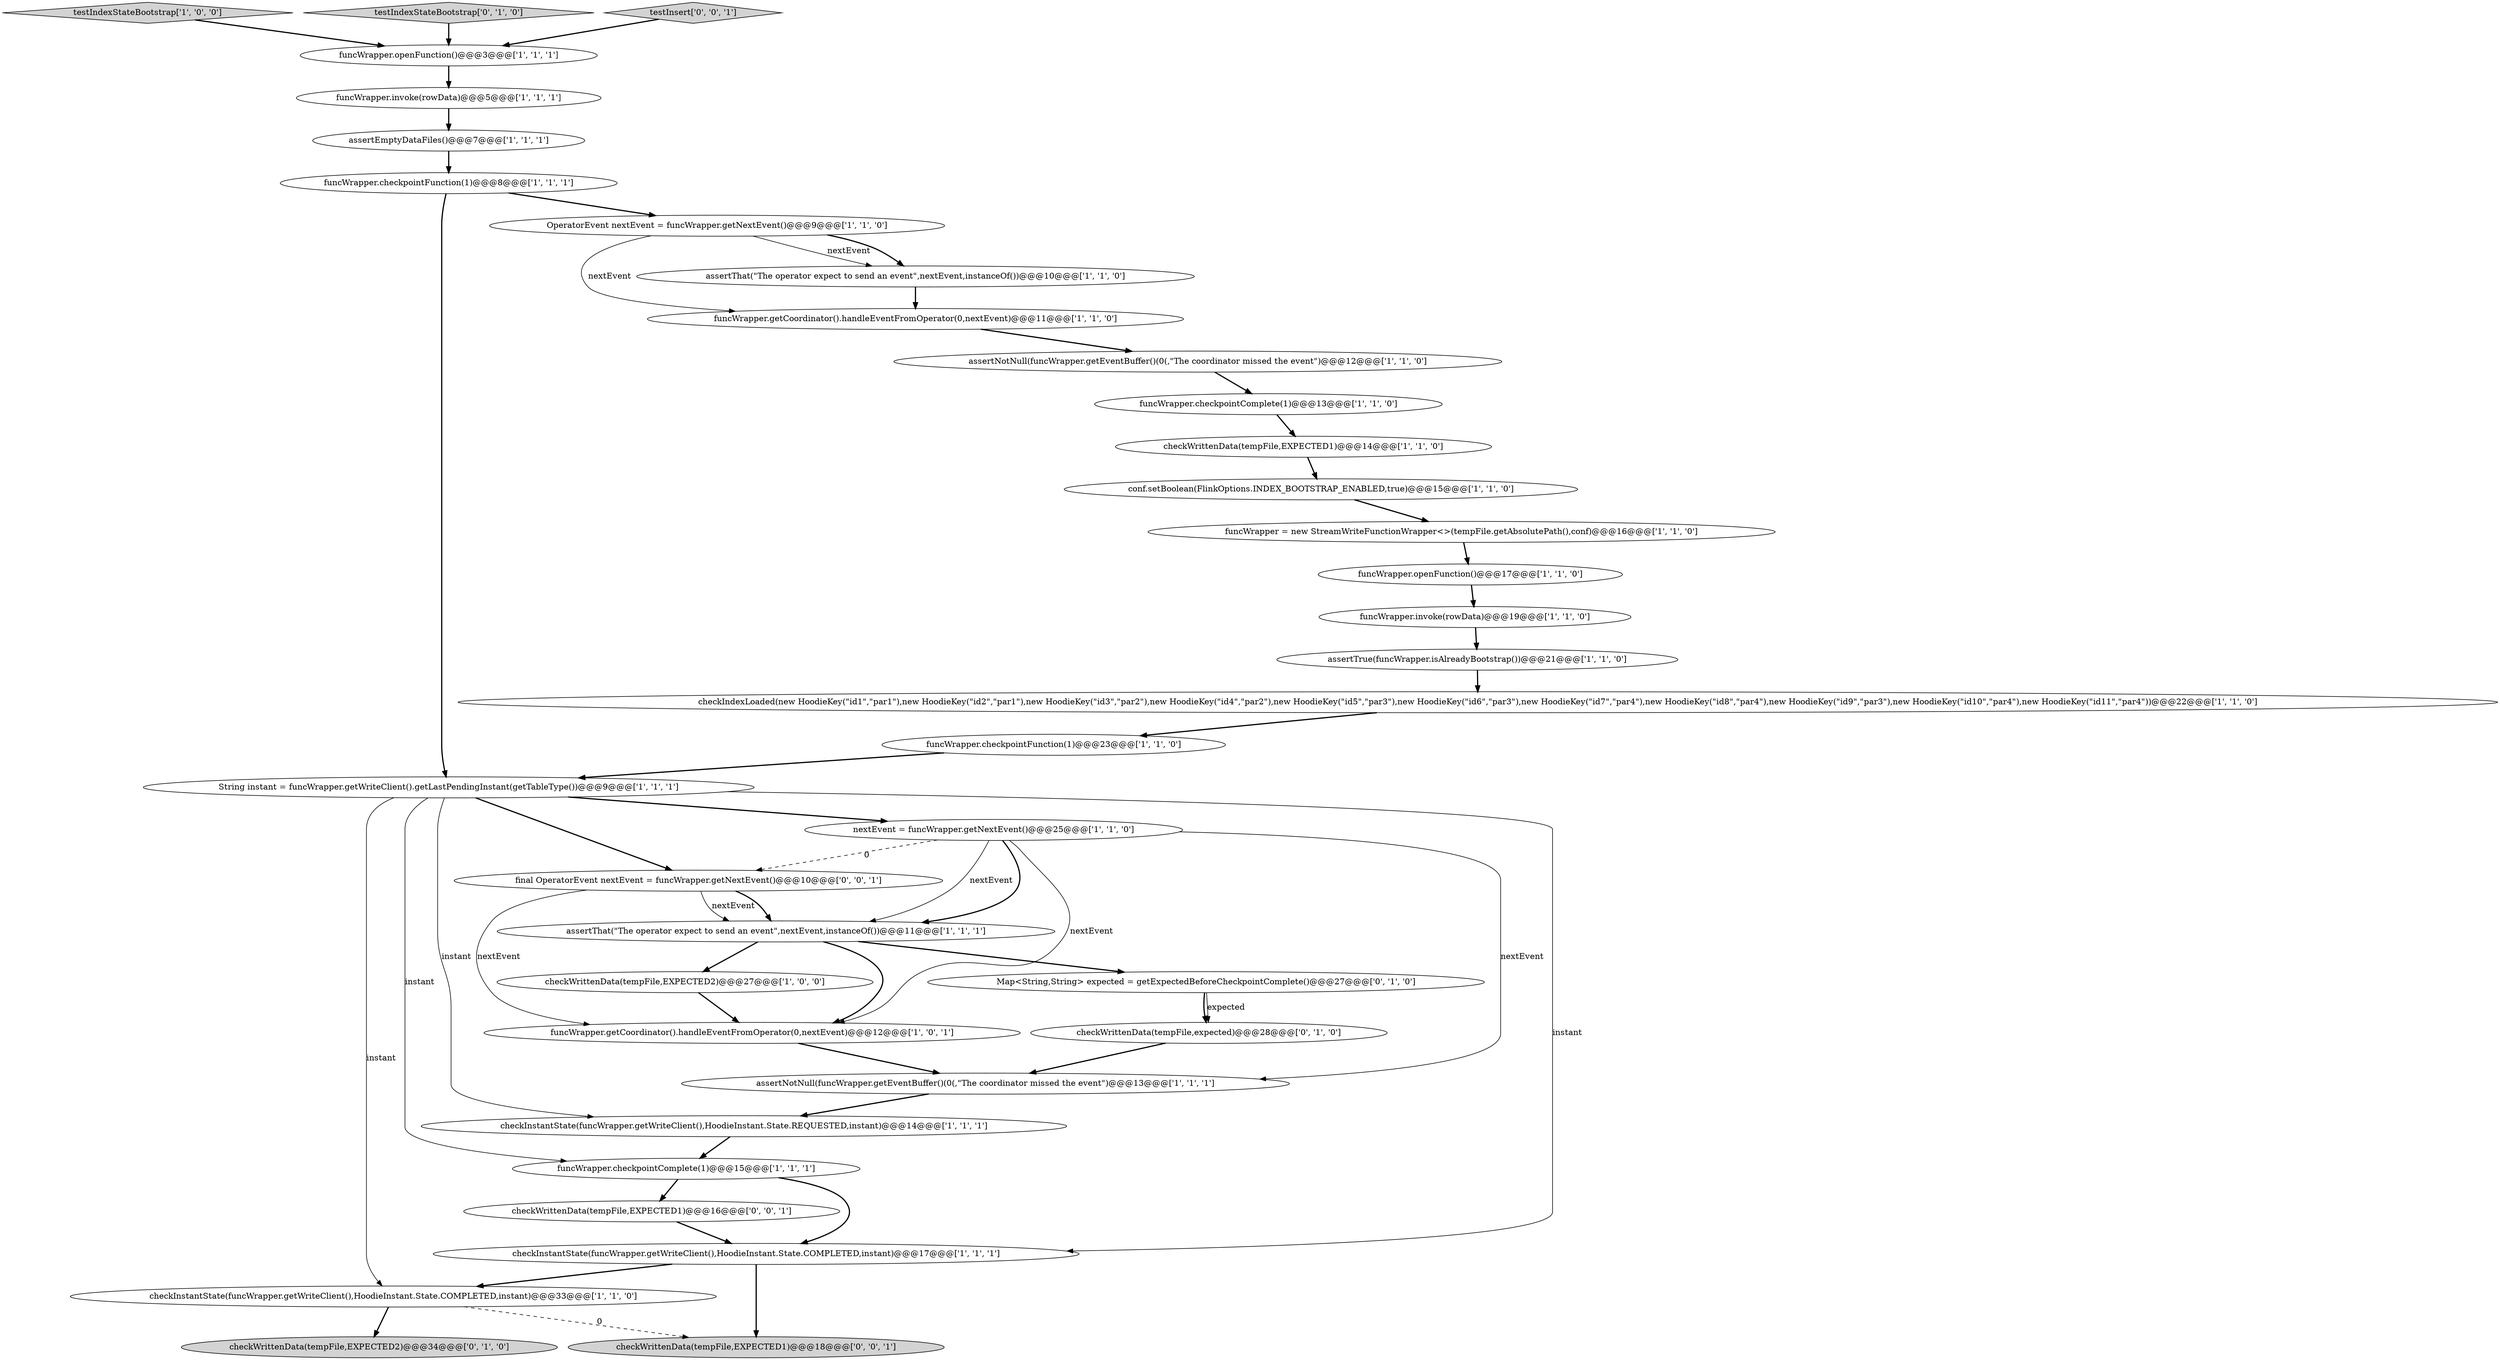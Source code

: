 digraph {
21 [style = filled, label = "assertThat(\"The operator expect to send an event\",nextEvent,instanceOf())@@@11@@@['1', '1', '1']", fillcolor = white, shape = ellipse image = "AAA0AAABBB1BBB"];
7 [style = filled, label = "String instant = funcWrapper.getWriteClient().getLastPendingInstant(getTableType())@@@9@@@['1', '1', '1']", fillcolor = white, shape = ellipse image = "AAA0AAABBB1BBB"];
6 [style = filled, label = "assertTrue(funcWrapper.isAlreadyBootstrap())@@@21@@@['1', '1', '0']", fillcolor = white, shape = ellipse image = "AAA0AAABBB1BBB"];
0 [style = filled, label = "OperatorEvent nextEvent = funcWrapper.getNextEvent()@@@9@@@['1', '1', '0']", fillcolor = white, shape = ellipse image = "AAA0AAABBB1BBB"];
15 [style = filled, label = "conf.setBoolean(FlinkOptions.INDEX_BOOTSTRAP_ENABLED,true)@@@15@@@['1', '1', '0']", fillcolor = white, shape = ellipse image = "AAA0AAABBB1BBB"];
3 [style = filled, label = "funcWrapper.invoke(rowData)@@@5@@@['1', '1', '1']", fillcolor = white, shape = ellipse image = "AAA0AAABBB1BBB"];
18 [style = filled, label = "funcWrapper.checkpointComplete(1)@@@13@@@['1', '1', '0']", fillcolor = white, shape = ellipse image = "AAA0AAABBB1BBB"];
26 [style = filled, label = "assertNotNull(funcWrapper.getEventBuffer()(0(,\"The coordinator missed the event\")@@@12@@@['1', '1', '0']", fillcolor = white, shape = ellipse image = "AAA0AAABBB1BBB"];
25 [style = filled, label = "nextEvent = funcWrapper.getNextEvent()@@@25@@@['1', '1', '0']", fillcolor = white, shape = ellipse image = "AAA0AAABBB1BBB"];
20 [style = filled, label = "checkIndexLoaded(new HoodieKey(\"id1\",\"par1\"),new HoodieKey(\"id2\",\"par1\"),new HoodieKey(\"id3\",\"par2\"),new HoodieKey(\"id4\",\"par2\"),new HoodieKey(\"id5\",\"par3\"),new HoodieKey(\"id6\",\"par3\"),new HoodieKey(\"id7\",\"par4\"),new HoodieKey(\"id8\",\"par4\"),new HoodieKey(\"id9\",\"par3\"),new HoodieKey(\"id10\",\"par4\"),new HoodieKey(\"id11\",\"par4\"))@@@22@@@['1', '1', '0']", fillcolor = white, shape = ellipse image = "AAA0AAABBB1BBB"];
11 [style = filled, label = "checkWrittenData(tempFile,EXPECTED1)@@@14@@@['1', '1', '0']", fillcolor = white, shape = ellipse image = "AAA0AAABBB1BBB"];
35 [style = filled, label = "checkWrittenData(tempFile,EXPECTED1)@@@18@@@['0', '0', '1']", fillcolor = lightgray, shape = ellipse image = "AAA0AAABBB3BBB"];
31 [style = filled, label = "checkWrittenData(tempFile,EXPECTED2)@@@34@@@['0', '1', '0']", fillcolor = lightgray, shape = ellipse image = "AAA0AAABBB2BBB"];
27 [style = filled, label = "assertNotNull(funcWrapper.getEventBuffer()(0(,\"The coordinator missed the event\")@@@13@@@['1', '1', '1']", fillcolor = white, shape = ellipse image = "AAA0AAABBB1BBB"];
10 [style = filled, label = "testIndexStateBootstrap['1', '0', '0']", fillcolor = lightgray, shape = diamond image = "AAA0AAABBB1BBB"];
12 [style = filled, label = "funcWrapper.openFunction()@@@3@@@['1', '1', '1']", fillcolor = white, shape = ellipse image = "AAA0AAABBB1BBB"];
1 [style = filled, label = "funcWrapper.getCoordinator().handleEventFromOperator(0,nextEvent)@@@11@@@['1', '1', '0']", fillcolor = white, shape = ellipse image = "AAA0AAABBB1BBB"];
16 [style = filled, label = "assertThat(\"The operator expect to send an event\",nextEvent,instanceOf())@@@10@@@['1', '1', '0']", fillcolor = white, shape = ellipse image = "AAA0AAABBB1BBB"];
22 [style = filled, label = "checkInstantState(funcWrapper.getWriteClient(),HoodieInstant.State.COMPLETED,instant)@@@33@@@['1', '1', '0']", fillcolor = white, shape = ellipse image = "AAA0AAABBB1BBB"];
2 [style = filled, label = "funcWrapper.openFunction()@@@17@@@['1', '1', '0']", fillcolor = white, shape = ellipse image = "AAA0AAABBB1BBB"];
34 [style = filled, label = "final OperatorEvent nextEvent = funcWrapper.getNextEvent()@@@10@@@['0', '0', '1']", fillcolor = white, shape = ellipse image = "AAA0AAABBB3BBB"];
24 [style = filled, label = "funcWrapper.checkpointComplete(1)@@@15@@@['1', '1', '1']", fillcolor = white, shape = ellipse image = "AAA0AAABBB1BBB"];
30 [style = filled, label = "checkWrittenData(tempFile,expected)@@@28@@@['0', '1', '0']", fillcolor = white, shape = ellipse image = "AAA1AAABBB2BBB"];
29 [style = filled, label = "Map<String,String> expected = getExpectedBeforeCheckpointComplete()@@@27@@@['0', '1', '0']", fillcolor = white, shape = ellipse image = "AAA0AAABBB2BBB"];
28 [style = filled, label = "testIndexStateBootstrap['0', '1', '0']", fillcolor = lightgray, shape = diamond image = "AAA0AAABBB2BBB"];
13 [style = filled, label = "funcWrapper.checkpointFunction(1)@@@8@@@['1', '1', '1']", fillcolor = white, shape = ellipse image = "AAA0AAABBB1BBB"];
9 [style = filled, label = "funcWrapper.invoke(rowData)@@@19@@@['1', '1', '0']", fillcolor = white, shape = ellipse image = "AAA0AAABBB1BBB"];
17 [style = filled, label = "checkInstantState(funcWrapper.getWriteClient(),HoodieInstant.State.COMPLETED,instant)@@@17@@@['1', '1', '1']", fillcolor = white, shape = ellipse image = "AAA0AAABBB1BBB"];
23 [style = filled, label = "funcWrapper = new StreamWriteFunctionWrapper<>(tempFile.getAbsolutePath(),conf)@@@16@@@['1', '1', '0']", fillcolor = white, shape = ellipse image = "AAA0AAABBB1BBB"];
5 [style = filled, label = "assertEmptyDataFiles()@@@7@@@['1', '1', '1']", fillcolor = white, shape = ellipse image = "AAA0AAABBB1BBB"];
19 [style = filled, label = "checkInstantState(funcWrapper.getWriteClient(),HoodieInstant.State.REQUESTED,instant)@@@14@@@['1', '1', '1']", fillcolor = white, shape = ellipse image = "AAA0AAABBB1BBB"];
32 [style = filled, label = "testInsert['0', '0', '1']", fillcolor = lightgray, shape = diamond image = "AAA0AAABBB3BBB"];
14 [style = filled, label = "funcWrapper.getCoordinator().handleEventFromOperator(0,nextEvent)@@@12@@@['1', '0', '1']", fillcolor = white, shape = ellipse image = "AAA0AAABBB1BBB"];
4 [style = filled, label = "checkWrittenData(tempFile,EXPECTED2)@@@27@@@['1', '0', '0']", fillcolor = white, shape = ellipse image = "AAA0AAABBB1BBB"];
8 [style = filled, label = "funcWrapper.checkpointFunction(1)@@@23@@@['1', '1', '0']", fillcolor = white, shape = ellipse image = "AAA0AAABBB1BBB"];
33 [style = filled, label = "checkWrittenData(tempFile,EXPECTED1)@@@16@@@['0', '0', '1']", fillcolor = white, shape = ellipse image = "AAA0AAABBB3BBB"];
14->27 [style = bold, label=""];
29->30 [style = bold, label=""];
17->35 [style = bold, label=""];
25->21 [style = solid, label="nextEvent"];
23->2 [style = bold, label=""];
26->18 [style = bold, label=""];
21->14 [style = bold, label=""];
32->12 [style = bold, label=""];
13->7 [style = bold, label=""];
25->14 [style = solid, label="nextEvent"];
28->12 [style = bold, label=""];
7->22 [style = solid, label="instant"];
24->33 [style = bold, label=""];
13->0 [style = bold, label=""];
7->17 [style = solid, label="instant"];
15->23 [style = bold, label=""];
24->17 [style = bold, label=""];
33->17 [style = bold, label=""];
20->8 [style = bold, label=""];
11->15 [style = bold, label=""];
19->24 [style = bold, label=""];
22->31 [style = bold, label=""];
6->20 [style = bold, label=""];
34->21 [style = solid, label="nextEvent"];
21->29 [style = bold, label=""];
3->5 [style = bold, label=""];
5->13 [style = bold, label=""];
7->19 [style = solid, label="instant"];
9->6 [style = bold, label=""];
10->12 [style = bold, label=""];
30->27 [style = bold, label=""];
25->21 [style = bold, label=""];
0->16 [style = solid, label="nextEvent"];
2->9 [style = bold, label=""];
34->14 [style = solid, label="nextEvent"];
22->35 [style = dashed, label="0"];
16->1 [style = bold, label=""];
12->3 [style = bold, label=""];
7->34 [style = bold, label=""];
7->25 [style = bold, label=""];
4->14 [style = bold, label=""];
1->26 [style = bold, label=""];
8->7 [style = bold, label=""];
27->19 [style = bold, label=""];
17->22 [style = bold, label=""];
25->27 [style = solid, label="nextEvent"];
0->1 [style = solid, label="nextEvent"];
7->24 [style = solid, label="instant"];
29->30 [style = solid, label="expected"];
21->4 [style = bold, label=""];
34->21 [style = bold, label=""];
25->34 [style = dashed, label="0"];
18->11 [style = bold, label=""];
0->16 [style = bold, label=""];
}
